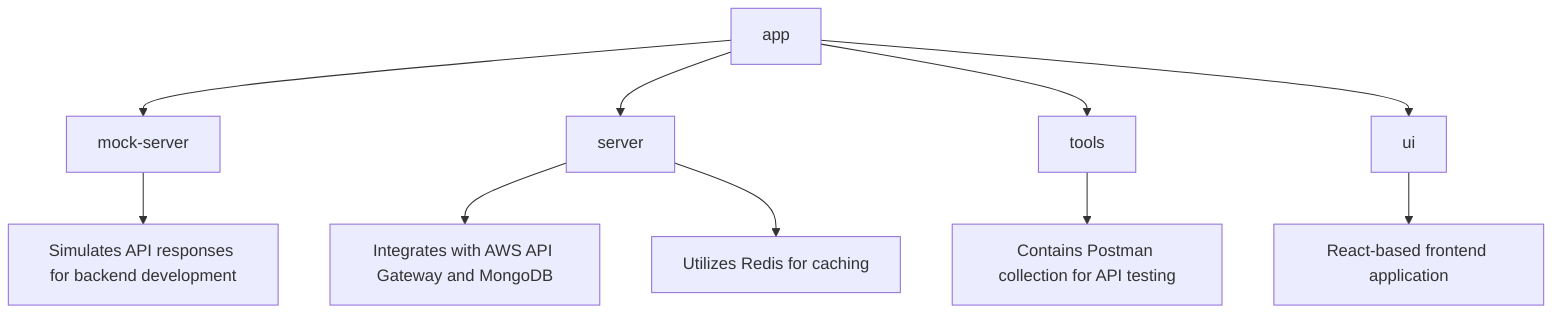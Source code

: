 graph TD
    A[app] --> B[mock-server]
    A --> C[server]
    A --> D[tools]
    A --> E[ui]

    B --> B1[Simulates API responses for backend development]
    C --> C1[Integrates with AWS API Gateway and MongoDB]
    C --> C2[Utilizes Redis for caching]
    D --> D1[Contains Postman collection for API testing]
    E --> E1[React-based frontend application]